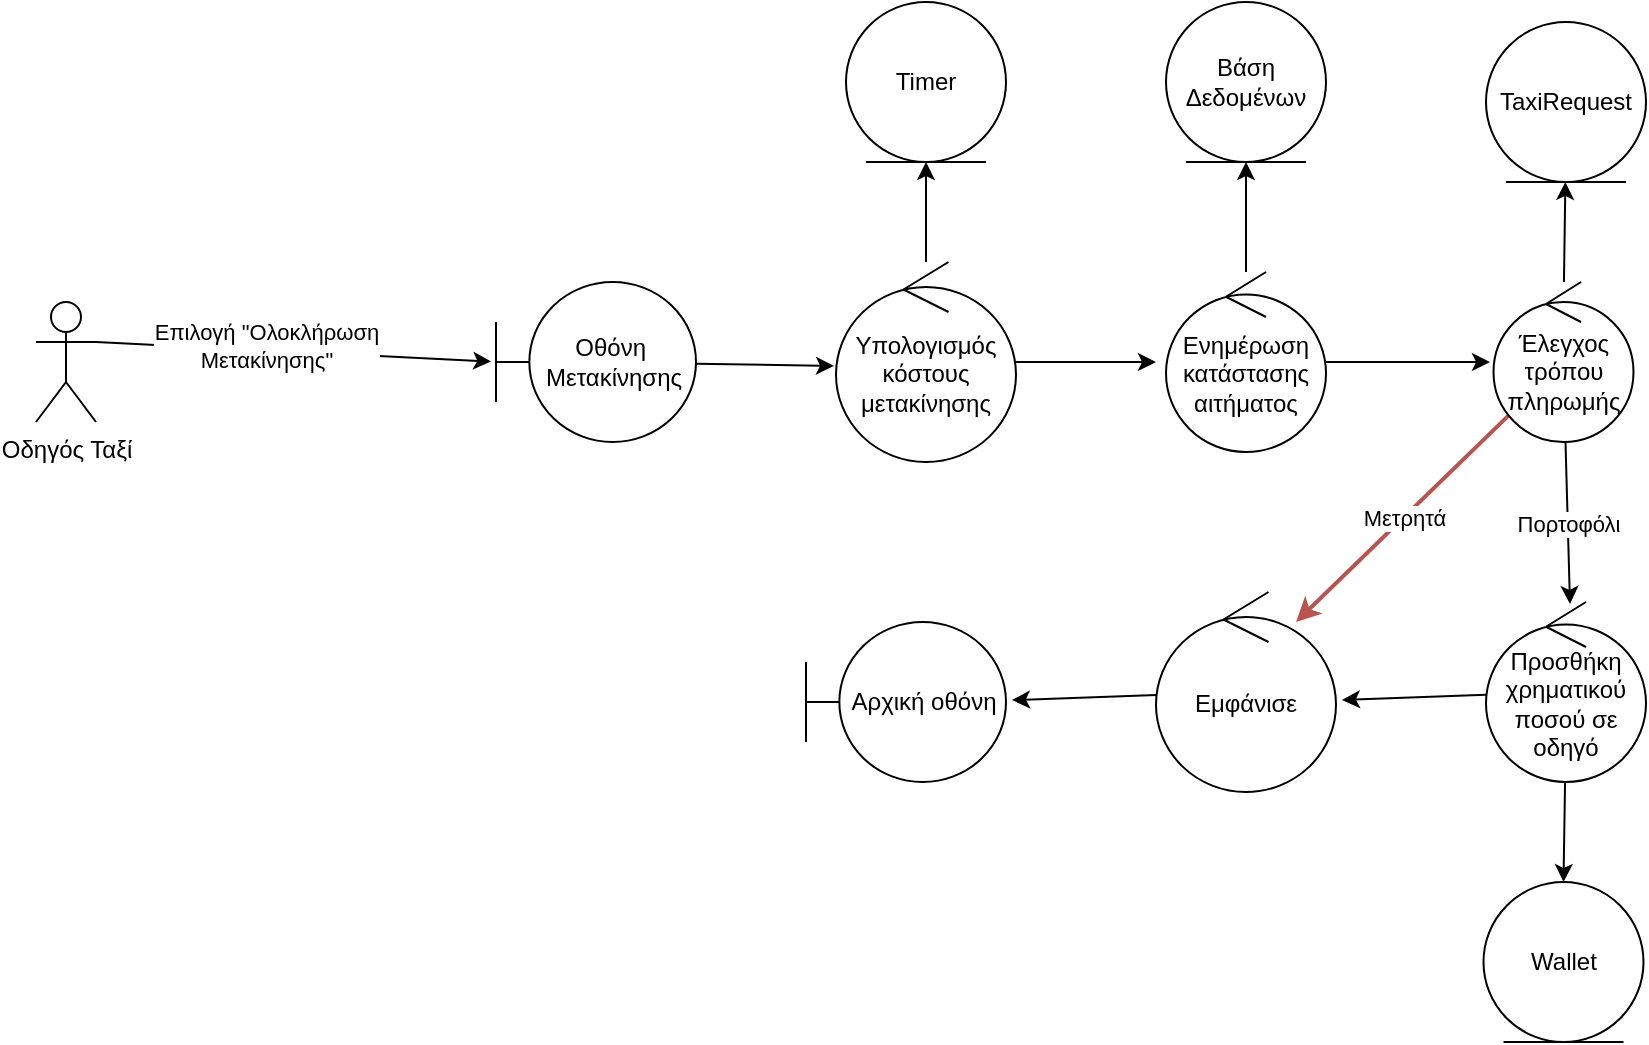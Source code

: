 <mxfile>
    <diagram id="ZnUvBVadmKkvFejZgnjO" name="Page-1">
        <mxGraphModel dx="1207" dy="1139" grid="1" gridSize="10" guides="1" tooltips="1" connect="1" arrows="1" fold="1" page="1" pageScale="1" pageWidth="850" pageHeight="1100" math="0" shadow="0">
            <root>
                <mxCell id="0"/>
                <mxCell id="1" parent="0"/>
                <mxCell id="4" style="edgeStyle=none;html=1;exitX=1;exitY=0.333;exitDx=0;exitDy=0;exitPerimeter=0;entryX=-0.024;entryY=0.497;entryDx=0;entryDy=0;entryPerimeter=0;strokeWidth=1;" parent="1" source="2" target="3" edge="1">
                    <mxGeometry relative="1" as="geometry"/>
                </mxCell>
                <mxCell id="6" value="Επιλογή &quot;Ολοκλήρωση&lt;br&gt;Μετακίνησης&quot;" style="edgeLabel;html=1;align=center;verticalAlign=middle;resizable=0;points=[];" parent="4" vertex="1" connectable="0">
                    <mxGeometry x="-0.143" y="2" relative="1" as="geometry">
                        <mxPoint as="offset"/>
                    </mxGeometry>
                </mxCell>
                <mxCell id="2" value="Οδηγός Ταξί" style="shape=umlActor;verticalLabelPosition=bottom;verticalAlign=top;html=1;" parent="1" vertex="1">
                    <mxGeometry x="120" y="260" width="30" height="60" as="geometry"/>
                </mxCell>
                <mxCell id="69" style="edgeStyle=none;html=1;entryX=-0.011;entryY=0.52;entryDx=0;entryDy=0;entryPerimeter=0;" parent="1" source="3" target="11" edge="1">
                    <mxGeometry relative="1" as="geometry"/>
                </mxCell>
                <mxCell id="3" value="Οθόνη&amp;nbsp; Μετακίνησης" style="shape=umlBoundary;whiteSpace=wrap;html=1;strokeWidth=1;" parent="1" vertex="1">
                    <mxGeometry x="350" y="250" width="100" height="80" as="geometry"/>
                </mxCell>
                <mxCell id="10" value="" style="edgeStyle=none;html=1;strokeWidth=1;" parent="1" source="7" target="9" edge="1">
                    <mxGeometry relative="1" as="geometry"/>
                </mxCell>
                <mxCell id="71" style="edgeStyle=none;html=1;entryX=-0.025;entryY=0.5;entryDx=0;entryDy=0;entryPerimeter=0;" parent="1" source="7" target="15" edge="1">
                    <mxGeometry relative="1" as="geometry"/>
                </mxCell>
                <mxCell id="7" value="Ενημέρωση κατάστασης αιτήματος" style="ellipse;shape=umlControl;whiteSpace=wrap;html=1;strokeWidth=1;" parent="1" vertex="1">
                    <mxGeometry x="685" y="245" width="80" height="90" as="geometry"/>
                </mxCell>
                <mxCell id="9" value="Βάση Δεδομένων" style="ellipse;shape=umlEntity;whiteSpace=wrap;html=1;strokeWidth=1;" parent="1" vertex="1">
                    <mxGeometry x="685" y="110" width="80" height="80" as="geometry"/>
                </mxCell>
                <mxCell id="70" style="edgeStyle=none;html=1;" parent="1" source="11" edge="1">
                    <mxGeometry relative="1" as="geometry">
                        <mxPoint x="680" y="290" as="targetPoint"/>
                    </mxGeometry>
                </mxCell>
                <mxCell id="73" style="edgeStyle=none;html=1;entryX=0.5;entryY=1;entryDx=0;entryDy=0;" edge="1" parent="1" source="11" target="72">
                    <mxGeometry relative="1" as="geometry"/>
                </mxCell>
                <mxCell id="11" value="Υπολογισμός κόστους μετακίνησης" style="ellipse;shape=umlControl;whiteSpace=wrap;html=1;strokeWidth=1;" parent="1" vertex="1">
                    <mxGeometry x="520" y="240" width="90" height="100" as="geometry"/>
                </mxCell>
                <mxCell id="18" value="" style="edgeStyle=none;html=1;strokeWidth=1;" parent="1" source="15" target="17" edge="1">
                    <mxGeometry relative="1" as="geometry"/>
                </mxCell>
                <mxCell id="20" value="Πορτοφόλι" style="edgeStyle=none;html=1;strokeWidth=1;entryX=0.525;entryY=0.011;entryDx=0;entryDy=0;entryPerimeter=0;" parent="1" source="15" target="28" edge="1">
                    <mxGeometry x="0.015" relative="1" as="geometry">
                        <mxPoint as="offset"/>
                        <mxPoint x="883.75" y="395" as="targetPoint"/>
                    </mxGeometry>
                </mxCell>
                <mxCell id="39" value="Μετρητά" style="edgeStyle=none;html=1;fillColor=#f8cecc;strokeColor=#b85450;strokeWidth=2;entryX=0.778;entryY=0.15;entryDx=0;entryDy=0;entryPerimeter=0;" parent="1" source="15" target="64" edge="1">
                    <mxGeometry relative="1" as="geometry">
                        <mxPoint x="730.97" y="429.98" as="targetPoint"/>
                    </mxGeometry>
                </mxCell>
                <mxCell id="15" value="Έλεγχος τρόπου πληρωμής" style="ellipse;shape=umlControl;whiteSpace=wrap;html=1;strokeWidth=1;" parent="1" vertex="1">
                    <mxGeometry x="848.75" y="250" width="70" height="80" as="geometry"/>
                </mxCell>
                <mxCell id="17" value="TaxiRequest" style="ellipse;shape=umlEntity;whiteSpace=wrap;html=1;strokeWidth=1;" parent="1" vertex="1">
                    <mxGeometry x="845" y="120" width="80" height="80" as="geometry"/>
                </mxCell>
                <mxCell id="63" style="edgeStyle=none;html=1;entryX=0.5;entryY=0;entryDx=0;entryDy=0;" parent="1" source="28" target="62" edge="1">
                    <mxGeometry relative="1" as="geometry"/>
                </mxCell>
                <mxCell id="68" style="edgeStyle=none;html=1;entryX=1.033;entryY=0.54;entryDx=0;entryDy=0;entryPerimeter=0;" parent="1" source="28" target="64" edge="1">
                    <mxGeometry relative="1" as="geometry"/>
                </mxCell>
                <mxCell id="28" value="Προσθήκη χρηματικού ποσού σε οδηγό" style="ellipse;shape=umlControl;whiteSpace=wrap;html=1;strokeWidth=1;" parent="1" vertex="1">
                    <mxGeometry x="845" y="410" width="80" height="90" as="geometry"/>
                </mxCell>
                <mxCell id="62" value="Wallet" style="ellipse;shape=umlEntity;whiteSpace=wrap;html=1;" parent="1" vertex="1">
                    <mxGeometry x="843.75" y="550" width="80" height="80" as="geometry"/>
                </mxCell>
                <mxCell id="67" style="edgeStyle=none;html=1;entryX=1.03;entryY=0.488;entryDx=0;entryDy=0;entryPerimeter=0;" parent="1" source="64" target="66" edge="1">
                    <mxGeometry relative="1" as="geometry"/>
                </mxCell>
                <mxCell id="64" value="Εμφάνισε" style="ellipse;shape=umlControl;whiteSpace=wrap;html=1;strokeWidth=1;" parent="1" vertex="1">
                    <mxGeometry x="680" y="405" width="90" height="100" as="geometry"/>
                </mxCell>
                <mxCell id="66" value="Αρχική οθόνη" style="shape=umlBoundary;whiteSpace=wrap;html=1;strokeWidth=1;" parent="1" vertex="1">
                    <mxGeometry x="505" y="420" width="100" height="80" as="geometry"/>
                </mxCell>
                <mxCell id="72" value="Timer" style="ellipse;shape=umlEntity;whiteSpace=wrap;html=1;strokeWidth=1;" vertex="1" parent="1">
                    <mxGeometry x="525" y="110" width="80" height="80" as="geometry"/>
                </mxCell>
            </root>
        </mxGraphModel>
    </diagram>
</mxfile>